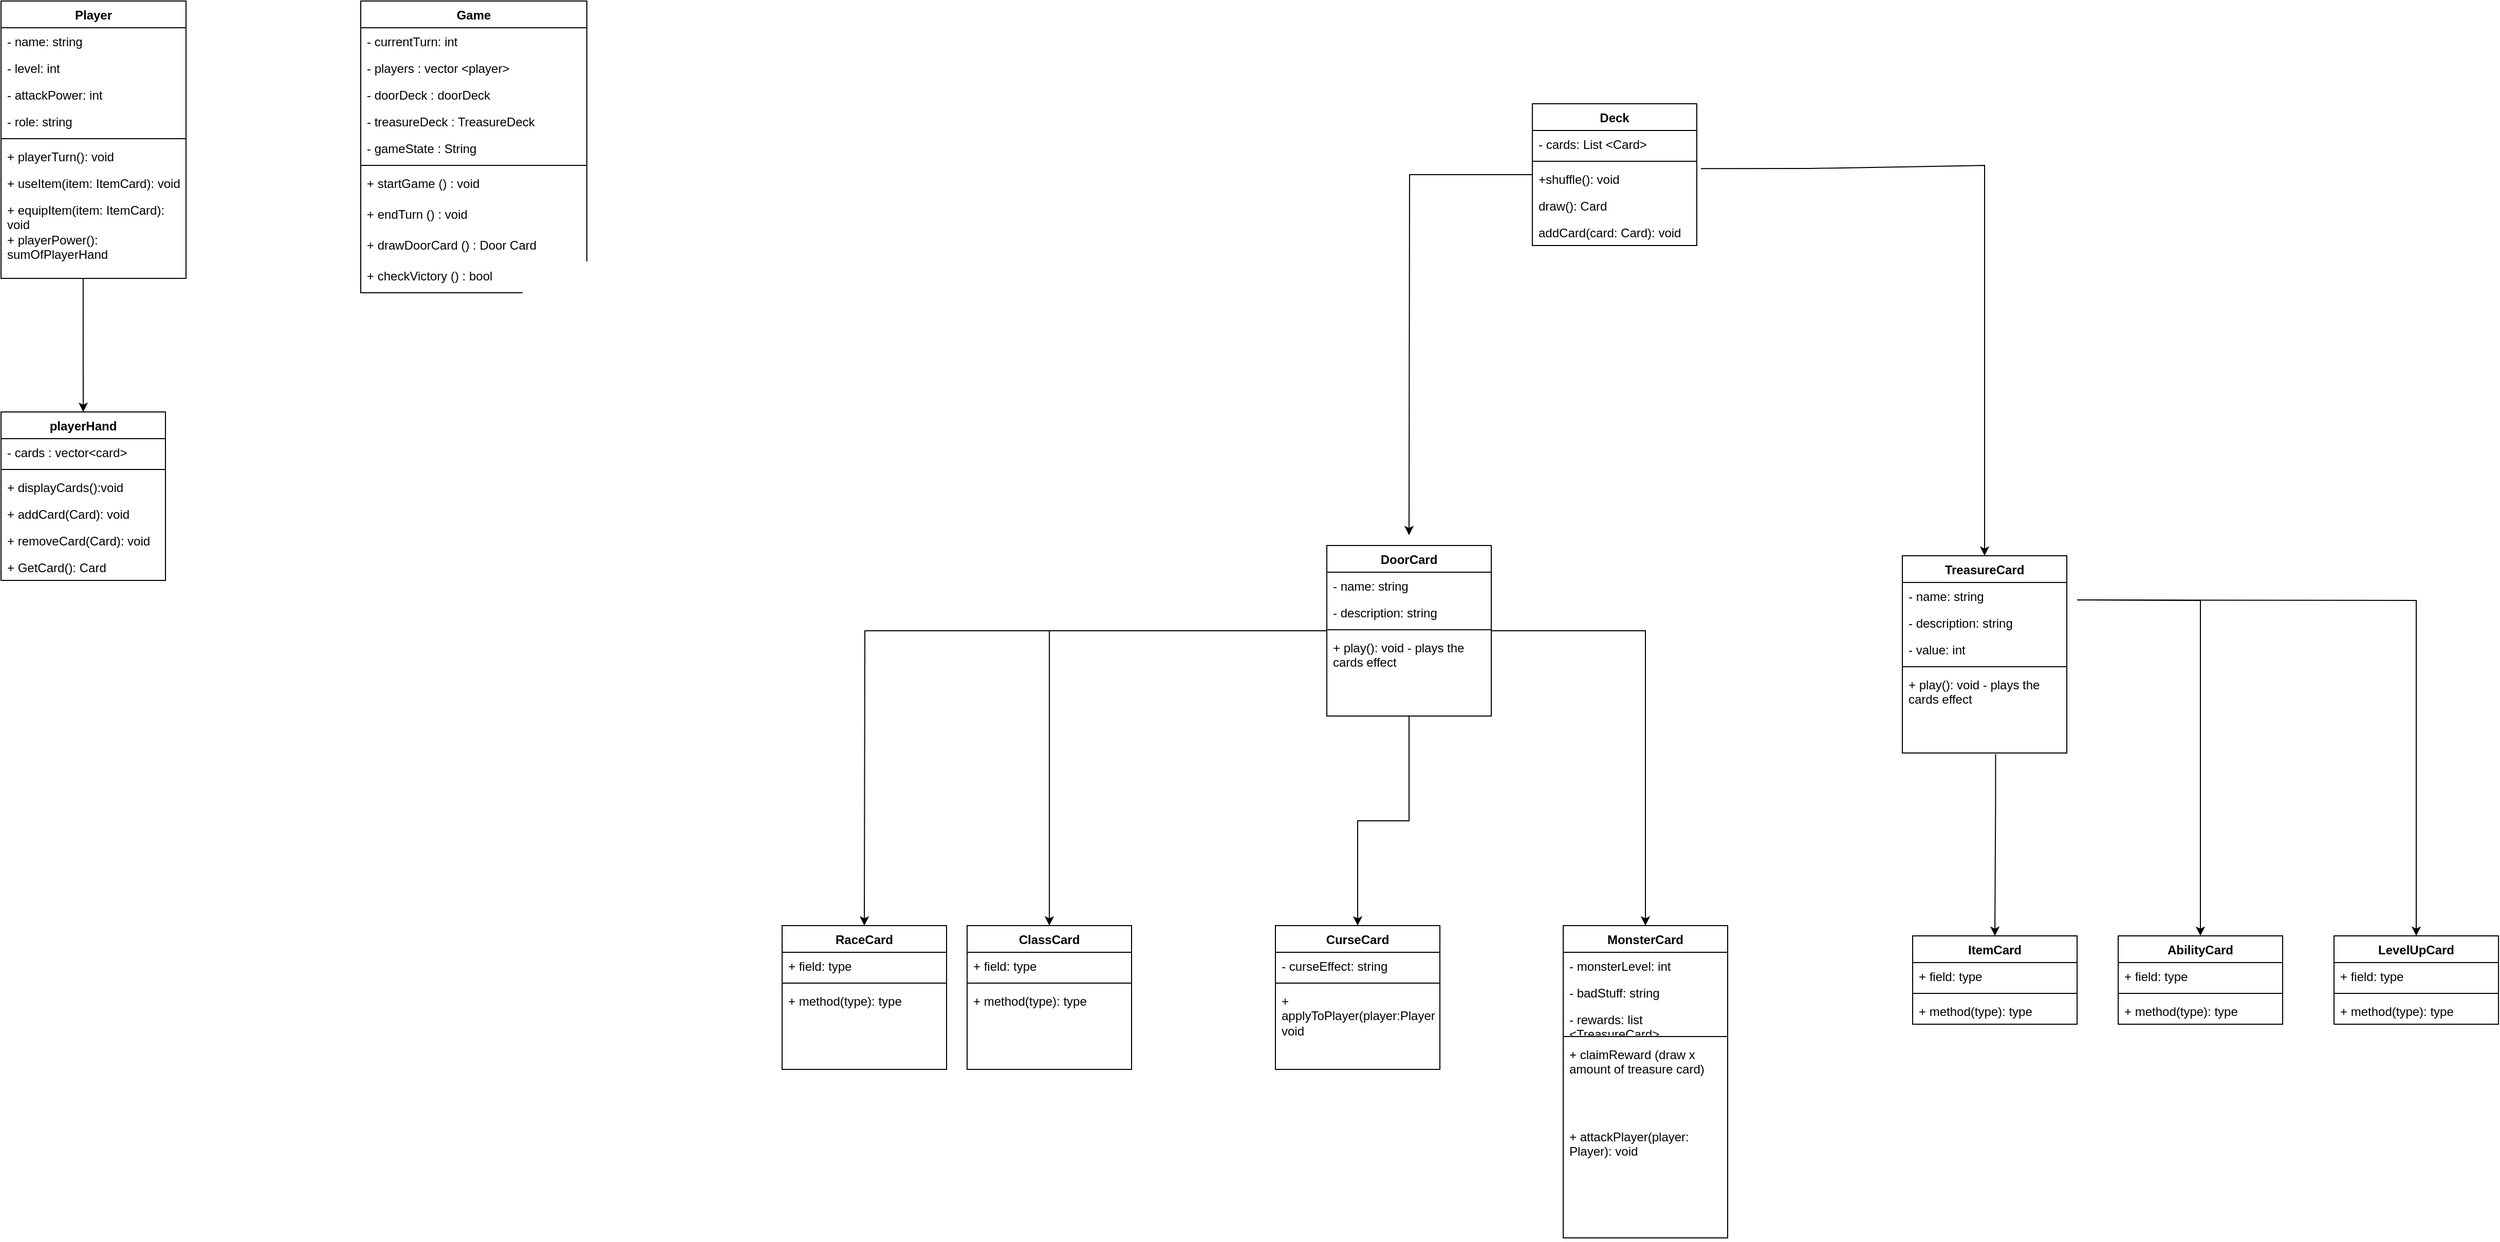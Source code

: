 <mxfile version="24.8.4">
  <diagram id="C5RBs43oDa-KdzZeNtuy" name="Page-1">
    <mxGraphModel dx="402" dy="506" grid="1" gridSize="10" guides="1" tooltips="1" connect="1" arrows="1" fold="1" page="1" pageScale="1" pageWidth="2336" pageHeight="1654" math="0" shadow="0">
      <root>
        <mxCell id="WIyWlLk6GJQsqaUBKTNV-0" />
        <mxCell id="WIyWlLk6GJQsqaUBKTNV-1" parent="WIyWlLk6GJQsqaUBKTNV-0" />
        <mxCell id="wFL-AXxrgNAwJjKeGGwz-96" value="" style="edgeStyle=orthogonalEdgeStyle;rounded=0;orthogonalLoop=1;jettySize=auto;html=1;entryX=0.5;entryY=0;entryDx=0;entryDy=0;exitX=0.444;exitY=1;exitDx=0;exitDy=0;exitPerimeter=0;" edge="1" parent="WIyWlLk6GJQsqaUBKTNV-1" source="wFL-AXxrgNAwJjKeGGwz-129" target="GcMwGe27DSt1S5H5zcHC-14">
          <mxGeometry relative="1" as="geometry">
            <mxPoint x="300.0" y="320.0" as="sourcePoint" />
            <mxPoint x="300" y="500.0" as="targetPoint" />
          </mxGeometry>
        </mxCell>
        <mxCell id="GcMwGe27DSt1S5H5zcHC-0" value="Game" style="swimlane;fontStyle=1;align=center;verticalAlign=top;childLayout=stackLayout;horizontal=1;startSize=26;horizontalStack=0;resizeParent=1;resizeParentMax=0;resizeLast=0;collapsible=1;marginBottom=0;whiteSpace=wrap;html=1;" vertex="1" parent="WIyWlLk6GJQsqaUBKTNV-1">
          <mxGeometry x="570" y="40" width="220" height="284" as="geometry" />
        </mxCell>
        <mxCell id="GcMwGe27DSt1S5H5zcHC-1" value="- currentTurn: int" style="text;strokeColor=none;fillColor=none;align=left;verticalAlign=top;spacingLeft=4;spacingRight=4;overflow=hidden;rotatable=0;points=[[0,0.5],[1,0.5]];portConstraint=eastwest;whiteSpace=wrap;html=1;" vertex="1" parent="GcMwGe27DSt1S5H5zcHC-0">
          <mxGeometry y="26" width="220" height="26" as="geometry" />
        </mxCell>
        <mxCell id="wFL-AXxrgNAwJjKeGGwz-89" value="- players : vector &amp;lt;player&amp;gt;" style="text;strokeColor=none;fillColor=none;align=left;verticalAlign=top;spacingLeft=4;spacingRight=4;overflow=hidden;rotatable=0;points=[[0,0.5],[1,0.5]];portConstraint=eastwest;whiteSpace=wrap;html=1;" vertex="1" parent="GcMwGe27DSt1S5H5zcHC-0">
          <mxGeometry y="52" width="220" height="26" as="geometry" />
        </mxCell>
        <mxCell id="GcMwGe27DSt1S5H5zcHC-6" value="- doorDeck : doorDeck" style="text;strokeColor=none;fillColor=none;align=left;verticalAlign=top;spacingLeft=4;spacingRight=4;overflow=hidden;rotatable=0;points=[[0,0.5],[1,0.5]];portConstraint=eastwest;whiteSpace=wrap;html=1;" vertex="1" parent="GcMwGe27DSt1S5H5zcHC-0">
          <mxGeometry y="78" width="220" height="26" as="geometry" />
        </mxCell>
        <mxCell id="GcMwGe27DSt1S5H5zcHC-7" value="- treasureDeck : TreasureDeck" style="text;strokeColor=none;fillColor=none;align=left;verticalAlign=top;spacingLeft=4;spacingRight=4;overflow=hidden;rotatable=0;points=[[0,0.5],[1,0.5]];portConstraint=eastwest;whiteSpace=wrap;html=1;" vertex="1" parent="GcMwGe27DSt1S5H5zcHC-0">
          <mxGeometry y="104" width="220" height="26" as="geometry" />
        </mxCell>
        <mxCell id="wFL-AXxrgNAwJjKeGGwz-90" value="- gameState : String" style="text;strokeColor=none;fillColor=none;align=left;verticalAlign=top;spacingLeft=4;spacingRight=4;overflow=hidden;rotatable=0;points=[[0,0.5],[1,0.5]];portConstraint=eastwest;whiteSpace=wrap;html=1;" vertex="1" parent="GcMwGe27DSt1S5H5zcHC-0">
          <mxGeometry y="130" width="220" height="26" as="geometry" />
        </mxCell>
        <mxCell id="GcMwGe27DSt1S5H5zcHC-2" value="" style="line;strokeWidth=1;fillColor=none;align=left;verticalAlign=middle;spacingTop=-1;spacingLeft=3;spacingRight=3;rotatable=0;labelPosition=right;points=[];portConstraint=eastwest;strokeColor=inherit;" vertex="1" parent="GcMwGe27DSt1S5H5zcHC-0">
          <mxGeometry y="156" width="220" height="8" as="geometry" />
        </mxCell>
        <mxCell id="GcMwGe27DSt1S5H5zcHC-3" value="&lt;div&gt;+ startGame () : void&lt;/div&gt;" style="text;strokeColor=none;fillColor=none;align=left;verticalAlign=top;spacingLeft=4;spacingRight=4;overflow=hidden;rotatable=0;points=[[0,0.5],[1,0.5]];portConstraint=eastwest;whiteSpace=wrap;html=1;" vertex="1" parent="GcMwGe27DSt1S5H5zcHC-0">
          <mxGeometry y="164" width="220" height="30" as="geometry" />
        </mxCell>
        <mxCell id="GcMwGe27DSt1S5H5zcHC-4" value="+ endTurn () : void" style="text;strokeColor=none;fillColor=none;align=left;verticalAlign=top;spacingLeft=4;spacingRight=4;overflow=hidden;rotatable=0;points=[[0,0.5],[1,0.5]];portConstraint=eastwest;whiteSpace=wrap;html=1;" vertex="1" parent="GcMwGe27DSt1S5H5zcHC-0">
          <mxGeometry y="194" width="220" height="30" as="geometry" />
        </mxCell>
        <mxCell id="GcMwGe27DSt1S5H5zcHC-5" value="+ drawDoorCard () : Door Card" style="text;strokeColor=none;fillColor=none;align=left;verticalAlign=top;spacingLeft=4;spacingRight=4;overflow=hidden;rotatable=0;points=[[0,0.5],[1,0.5]];portConstraint=eastwest;whiteSpace=wrap;html=1;" vertex="1" parent="GcMwGe27DSt1S5H5zcHC-0">
          <mxGeometry y="224" width="220" height="30" as="geometry" />
        </mxCell>
        <mxCell id="wFL-AXxrgNAwJjKeGGwz-91" value="+ checkVictory () : bool" style="text;strokeColor=none;fillColor=none;align=left;verticalAlign=top;spacingLeft=4;spacingRight=4;overflow=hidden;rotatable=0;points=[[0,0.5],[1,0.5]];portConstraint=eastwest;whiteSpace=wrap;html=1;" vertex="1" parent="GcMwGe27DSt1S5H5zcHC-0">
          <mxGeometry y="254" width="220" height="30" as="geometry" />
        </mxCell>
        <mxCell id="wFL-AXxrgNAwJjKeGGwz-46" value="" style="edgeStyle=orthogonalEdgeStyle;rounded=0;orthogonalLoop=1;jettySize=auto;html=1;" edge="1" parent="WIyWlLk6GJQsqaUBKTNV-1" source="wFL-AXxrgNAwJjKeGGwz-21" target="wFL-AXxrgNAwJjKeGGwz-42">
          <mxGeometry relative="1" as="geometry" />
        </mxCell>
        <mxCell id="wFL-AXxrgNAwJjKeGGwz-54" value="" style="edgeStyle=orthogonalEdgeStyle;rounded=0;orthogonalLoop=1;jettySize=auto;html=1;" edge="1" parent="WIyWlLk6GJQsqaUBKTNV-1" source="wFL-AXxrgNAwJjKeGGwz-21" target="wFL-AXxrgNAwJjKeGGwz-50">
          <mxGeometry relative="1" as="geometry" />
        </mxCell>
        <mxCell id="wFL-AXxrgNAwJjKeGGwz-59" value="" style="edgeStyle=orthogonalEdgeStyle;rounded=0;orthogonalLoop=1;jettySize=auto;html=1;" edge="1" parent="WIyWlLk6GJQsqaUBKTNV-1" source="wFL-AXxrgNAwJjKeGGwz-21" target="wFL-AXxrgNAwJjKeGGwz-55">
          <mxGeometry relative="1" as="geometry" />
        </mxCell>
        <mxCell id="wFL-AXxrgNAwJjKeGGwz-64" value="" style="edgeStyle=orthogonalEdgeStyle;rounded=0;orthogonalLoop=1;jettySize=auto;html=1;" edge="1" parent="WIyWlLk6GJQsqaUBKTNV-1" source="wFL-AXxrgNAwJjKeGGwz-21">
          <mxGeometry relative="1" as="geometry">
            <mxPoint x="1060" y="940" as="targetPoint" />
          </mxGeometry>
        </mxCell>
        <mxCell id="wFL-AXxrgNAwJjKeGGwz-21" value="DoorCard" style="swimlane;fontStyle=1;align=center;verticalAlign=top;childLayout=stackLayout;horizontal=1;startSize=26;horizontalStack=0;resizeParent=1;resizeParentMax=0;resizeLast=0;collapsible=1;marginBottom=0;whiteSpace=wrap;html=1;" vertex="1" parent="WIyWlLk6GJQsqaUBKTNV-1">
          <mxGeometry x="1510" y="570" width="160" height="166" as="geometry" />
        </mxCell>
        <mxCell id="wFL-AXxrgNAwJjKeGGwz-22" value="- name: string" style="text;strokeColor=none;fillColor=none;align=left;verticalAlign=top;spacingLeft=4;spacingRight=4;overflow=hidden;rotatable=0;points=[[0,0.5],[1,0.5]];portConstraint=eastwest;whiteSpace=wrap;html=1;" vertex="1" parent="wFL-AXxrgNAwJjKeGGwz-21">
          <mxGeometry y="26" width="160" height="26" as="geometry" />
        </mxCell>
        <mxCell id="wFL-AXxrgNAwJjKeGGwz-144" value="- description: string" style="text;strokeColor=none;fillColor=none;align=left;verticalAlign=top;spacingLeft=4;spacingRight=4;overflow=hidden;rotatable=0;points=[[0,0.5],[1,0.5]];portConstraint=eastwest;whiteSpace=wrap;html=1;" vertex="1" parent="wFL-AXxrgNAwJjKeGGwz-21">
          <mxGeometry y="52" width="160" height="26" as="geometry" />
        </mxCell>
        <mxCell id="wFL-AXxrgNAwJjKeGGwz-23" value="" style="line;strokeWidth=1;fillColor=none;align=left;verticalAlign=middle;spacingTop=-1;spacingLeft=3;spacingRight=3;rotatable=0;labelPosition=right;points=[];portConstraint=eastwest;strokeColor=inherit;" vertex="1" parent="wFL-AXxrgNAwJjKeGGwz-21">
          <mxGeometry y="78" width="160" height="8" as="geometry" />
        </mxCell>
        <mxCell id="wFL-AXxrgNAwJjKeGGwz-24" value="+ play(): void - plays the cards effect" style="text;strokeColor=none;fillColor=none;align=left;verticalAlign=top;spacingLeft=4;spacingRight=4;overflow=hidden;rotatable=0;points=[[0,0.5],[1,0.5]];portConstraint=eastwest;whiteSpace=wrap;html=1;" vertex="1" parent="wFL-AXxrgNAwJjKeGGwz-21">
          <mxGeometry y="86" width="160" height="80" as="geometry" />
        </mxCell>
        <mxCell id="wFL-AXxrgNAwJjKeGGwz-71" value="" style="edgeStyle=orthogonalEdgeStyle;rounded=0;orthogonalLoop=1;jettySize=auto;html=1;exitX=0.567;exitY=1.014;exitDx=0;exitDy=0;exitPerimeter=0;" edge="1" parent="WIyWlLk6GJQsqaUBKTNV-1" source="wFL-AXxrgNAwJjKeGGwz-151" target="wFL-AXxrgNAwJjKeGGwz-67">
          <mxGeometry relative="1" as="geometry">
            <mxPoint x="2160" y="666.0" as="sourcePoint" />
            <Array as="points">
              <mxPoint x="2160" y="820" />
              <mxPoint x="2160" y="820" />
            </Array>
          </mxGeometry>
        </mxCell>
        <mxCell id="wFL-AXxrgNAwJjKeGGwz-78" value="" style="edgeStyle=orthogonalEdgeStyle;rounded=0;orthogonalLoop=1;jettySize=auto;html=1;" edge="1" parent="WIyWlLk6GJQsqaUBKTNV-1" target="wFL-AXxrgNAwJjKeGGwz-74">
          <mxGeometry relative="1" as="geometry">
            <mxPoint x="2240" y="623" as="sourcePoint" />
          </mxGeometry>
        </mxCell>
        <mxCell id="wFL-AXxrgNAwJjKeGGwz-83" value="" style="edgeStyle=orthogonalEdgeStyle;rounded=0;orthogonalLoop=1;jettySize=auto;html=1;" edge="1" parent="WIyWlLk6GJQsqaUBKTNV-1" target="wFL-AXxrgNAwJjKeGGwz-79">
          <mxGeometry relative="1" as="geometry">
            <mxPoint x="2240" y="623" as="sourcePoint" />
          </mxGeometry>
        </mxCell>
        <mxCell id="GcMwGe27DSt1S5H5zcHC-14" value="playerHand" style="swimlane;fontStyle=1;align=center;verticalAlign=top;childLayout=stackLayout;horizontal=1;startSize=26;horizontalStack=0;resizeParent=1;resizeParentMax=0;resizeLast=0;collapsible=1;marginBottom=0;whiteSpace=wrap;html=1;" vertex="1" parent="WIyWlLk6GJQsqaUBKTNV-1">
          <mxGeometry x="220" y="440" width="160" height="164" as="geometry" />
        </mxCell>
        <mxCell id="GcMwGe27DSt1S5H5zcHC-15" value="- cards : vector&amp;lt;card&amp;gt;" style="text;strokeColor=none;fillColor=none;align=left;verticalAlign=top;spacingLeft=4;spacingRight=4;overflow=hidden;rotatable=0;points=[[0,0.5],[1,0.5]];portConstraint=eastwest;whiteSpace=wrap;html=1;" vertex="1" parent="GcMwGe27DSt1S5H5zcHC-14">
          <mxGeometry y="26" width="160" height="26" as="geometry" />
        </mxCell>
        <mxCell id="GcMwGe27DSt1S5H5zcHC-17" value="" style="line;strokeWidth=1;fillColor=none;align=left;verticalAlign=middle;spacingTop=-1;spacingLeft=3;spacingRight=3;rotatable=0;labelPosition=right;points=[];portConstraint=eastwest;strokeColor=inherit;" vertex="1" parent="GcMwGe27DSt1S5H5zcHC-14">
          <mxGeometry y="52" width="160" height="8" as="geometry" />
        </mxCell>
        <mxCell id="GcMwGe27DSt1S5H5zcHC-18" value="&lt;div&gt;+ displayCards():void&lt;br&gt;&lt;/div&gt;" style="text;strokeColor=none;fillColor=none;align=left;verticalAlign=top;spacingLeft=4;spacingRight=4;overflow=hidden;rotatable=0;points=[[0,0.5],[1,0.5]];portConstraint=eastwest;whiteSpace=wrap;html=1;" vertex="1" parent="GcMwGe27DSt1S5H5zcHC-14">
          <mxGeometry y="60" width="160" height="26" as="geometry" />
        </mxCell>
        <mxCell id="GcMwGe27DSt1S5H5zcHC-19" value="&lt;div&gt;+ addCard(Card): void&lt;/div&gt;&lt;div&gt;&lt;br&gt;&lt;/div&gt;" style="text;strokeColor=none;fillColor=none;align=left;verticalAlign=top;spacingLeft=4;spacingRight=4;overflow=hidden;rotatable=0;points=[[0,0.5],[1,0.5]];portConstraint=eastwest;whiteSpace=wrap;html=1;" vertex="1" parent="GcMwGe27DSt1S5H5zcHC-14">
          <mxGeometry y="86" width="160" height="26" as="geometry" />
        </mxCell>
        <mxCell id="GcMwGe27DSt1S5H5zcHC-20" value="+ removeCard(Card): void" style="text;strokeColor=none;fillColor=none;align=left;verticalAlign=top;spacingLeft=4;spacingRight=4;overflow=hidden;rotatable=0;points=[[0,0.5],[1,0.5]];portConstraint=eastwest;whiteSpace=wrap;html=1;" vertex="1" parent="GcMwGe27DSt1S5H5zcHC-14">
          <mxGeometry y="112" width="160" height="26" as="geometry" />
        </mxCell>
        <mxCell id="GcMwGe27DSt1S5H5zcHC-21" value="+ GetCard(): Card" style="text;strokeColor=none;fillColor=none;align=left;verticalAlign=top;spacingLeft=4;spacingRight=4;overflow=hidden;rotatable=0;points=[[0,0.5],[1,0.5]];portConstraint=eastwest;whiteSpace=wrap;html=1;" vertex="1" parent="GcMwGe27DSt1S5H5zcHC-14">
          <mxGeometry y="138" width="160" height="26" as="geometry" />
        </mxCell>
        <mxCell id="wFL-AXxrgNAwJjKeGGwz-42" value="MonsterCard" style="swimlane;fontStyle=1;align=center;verticalAlign=top;childLayout=stackLayout;horizontal=1;startSize=26;horizontalStack=0;resizeParent=1;resizeParentMax=0;resizeLast=0;collapsible=1;marginBottom=0;whiteSpace=wrap;html=1;" vertex="1" parent="WIyWlLk6GJQsqaUBKTNV-1">
          <mxGeometry x="1740" y="940" width="160" height="304" as="geometry" />
        </mxCell>
        <mxCell id="wFL-AXxrgNAwJjKeGGwz-43" value="&lt;div&gt;- monsterLevel: int&lt;/div&gt;" style="text;strokeColor=none;fillColor=none;align=left;verticalAlign=top;spacingLeft=4;spacingRight=4;overflow=hidden;rotatable=0;points=[[0,0.5],[1,0.5]];portConstraint=eastwest;whiteSpace=wrap;html=1;" vertex="1" parent="wFL-AXxrgNAwJjKeGGwz-42">
          <mxGeometry y="26" width="160" height="26" as="geometry" />
        </mxCell>
        <mxCell id="wFL-AXxrgNAwJjKeGGwz-65" value="- badStuff: string" style="text;strokeColor=none;fillColor=none;align=left;verticalAlign=top;spacingLeft=4;spacingRight=4;overflow=hidden;rotatable=0;points=[[0,0.5],[1,0.5]];portConstraint=eastwest;whiteSpace=wrap;html=1;" vertex="1" parent="wFL-AXxrgNAwJjKeGGwz-42">
          <mxGeometry y="52" width="160" height="26" as="geometry" />
        </mxCell>
        <mxCell id="wFL-AXxrgNAwJjKeGGwz-152" value="- rewards: list &amp;lt;TreasureCard&amp;gt;" style="text;strokeColor=none;fillColor=none;align=left;verticalAlign=top;spacingLeft=4;spacingRight=4;overflow=hidden;rotatable=0;points=[[0,0.5],[1,0.5]];portConstraint=eastwest;whiteSpace=wrap;html=1;" vertex="1" parent="wFL-AXxrgNAwJjKeGGwz-42">
          <mxGeometry y="78" width="160" height="26" as="geometry" />
        </mxCell>
        <mxCell id="wFL-AXxrgNAwJjKeGGwz-44" value="" style="line;strokeWidth=1;fillColor=none;align=left;verticalAlign=middle;spacingTop=-1;spacingLeft=3;spacingRight=3;rotatable=0;labelPosition=right;points=[];portConstraint=eastwest;strokeColor=inherit;" vertex="1" parent="wFL-AXxrgNAwJjKeGGwz-42">
          <mxGeometry y="104" width="160" height="8" as="geometry" />
        </mxCell>
        <mxCell id="wFL-AXxrgNAwJjKeGGwz-45" value="+ claimReward (draw x amount of treasure card)" style="text;strokeColor=none;fillColor=none;align=left;verticalAlign=top;spacingLeft=4;spacingRight=4;overflow=hidden;rotatable=0;points=[[0,0.5],[1,0.5]];portConstraint=eastwest;whiteSpace=wrap;html=1;" vertex="1" parent="wFL-AXxrgNAwJjKeGGwz-42">
          <mxGeometry y="112" width="160" height="80" as="geometry" />
        </mxCell>
        <mxCell id="wFL-AXxrgNAwJjKeGGwz-154" value="+ attackPlayer(player: Player): void" style="text;strokeColor=none;fillColor=none;align=left;verticalAlign=top;spacingLeft=4;spacingRight=4;overflow=hidden;rotatable=0;points=[[0,0.5],[1,0.5]];portConstraint=eastwest;whiteSpace=wrap;html=1;" vertex="1" parent="wFL-AXxrgNAwJjKeGGwz-42">
          <mxGeometry y="192" width="160" height="112" as="geometry" />
        </mxCell>
        <mxCell id="wFL-AXxrgNAwJjKeGGwz-50" value="CurseCard" style="swimlane;fontStyle=1;align=center;verticalAlign=top;childLayout=stackLayout;horizontal=1;startSize=26;horizontalStack=0;resizeParent=1;resizeParentMax=0;resizeLast=0;collapsible=1;marginBottom=0;whiteSpace=wrap;html=1;" vertex="1" parent="WIyWlLk6GJQsqaUBKTNV-1">
          <mxGeometry x="1460" y="940" width="160" height="140" as="geometry" />
        </mxCell>
        <mxCell id="wFL-AXxrgNAwJjKeGGwz-51" value="- curseEffect: string" style="text;strokeColor=none;fillColor=none;align=left;verticalAlign=top;spacingLeft=4;spacingRight=4;overflow=hidden;rotatable=0;points=[[0,0.5],[1,0.5]];portConstraint=eastwest;whiteSpace=wrap;html=1;" vertex="1" parent="wFL-AXxrgNAwJjKeGGwz-50">
          <mxGeometry y="26" width="160" height="26" as="geometry" />
        </mxCell>
        <mxCell id="wFL-AXxrgNAwJjKeGGwz-52" value="" style="line;strokeWidth=1;fillColor=none;align=left;verticalAlign=middle;spacingTop=-1;spacingLeft=3;spacingRight=3;rotatable=0;labelPosition=right;points=[];portConstraint=eastwest;strokeColor=inherit;" vertex="1" parent="wFL-AXxrgNAwJjKeGGwz-50">
          <mxGeometry y="52" width="160" height="8" as="geometry" />
        </mxCell>
        <mxCell id="wFL-AXxrgNAwJjKeGGwz-53" value="+ applyToPlayer(player:Player): void" style="text;strokeColor=none;fillColor=none;align=left;verticalAlign=top;spacingLeft=4;spacingRight=4;overflow=hidden;rotatable=0;points=[[0,0.5],[1,0.5]];portConstraint=eastwest;whiteSpace=wrap;html=1;" vertex="1" parent="wFL-AXxrgNAwJjKeGGwz-50">
          <mxGeometry y="60" width="160" height="80" as="geometry" />
        </mxCell>
        <mxCell id="wFL-AXxrgNAwJjKeGGwz-55" value="ClassCard" style="swimlane;fontStyle=1;align=center;verticalAlign=top;childLayout=stackLayout;horizontal=1;startSize=26;horizontalStack=0;resizeParent=1;resizeParentMax=0;resizeLast=0;collapsible=1;marginBottom=0;whiteSpace=wrap;html=1;" vertex="1" parent="WIyWlLk6GJQsqaUBKTNV-1">
          <mxGeometry x="1160" y="940" width="160" height="140" as="geometry" />
        </mxCell>
        <mxCell id="wFL-AXxrgNAwJjKeGGwz-56" value="+ field: type" style="text;strokeColor=none;fillColor=none;align=left;verticalAlign=top;spacingLeft=4;spacingRight=4;overflow=hidden;rotatable=0;points=[[0,0.5],[1,0.5]];portConstraint=eastwest;whiteSpace=wrap;html=1;" vertex="1" parent="wFL-AXxrgNAwJjKeGGwz-55">
          <mxGeometry y="26" width="160" height="26" as="geometry" />
        </mxCell>
        <mxCell id="wFL-AXxrgNAwJjKeGGwz-57" value="" style="line;strokeWidth=1;fillColor=none;align=left;verticalAlign=middle;spacingTop=-1;spacingLeft=3;spacingRight=3;rotatable=0;labelPosition=right;points=[];portConstraint=eastwest;strokeColor=inherit;" vertex="1" parent="wFL-AXxrgNAwJjKeGGwz-55">
          <mxGeometry y="52" width="160" height="8" as="geometry" />
        </mxCell>
        <mxCell id="wFL-AXxrgNAwJjKeGGwz-58" value="+ method(type): type" style="text;strokeColor=none;fillColor=none;align=left;verticalAlign=top;spacingLeft=4;spacingRight=4;overflow=hidden;rotatable=0;points=[[0,0.5],[1,0.5]];portConstraint=eastwest;whiteSpace=wrap;html=1;" vertex="1" parent="wFL-AXxrgNAwJjKeGGwz-55">
          <mxGeometry y="60" width="160" height="80" as="geometry" />
        </mxCell>
        <mxCell id="wFL-AXxrgNAwJjKeGGwz-60" value="RaceCard" style="swimlane;fontStyle=1;align=center;verticalAlign=top;childLayout=stackLayout;horizontal=1;startSize=26;horizontalStack=0;resizeParent=1;resizeParentMax=0;resizeLast=0;collapsible=1;marginBottom=0;whiteSpace=wrap;html=1;" vertex="1" parent="WIyWlLk6GJQsqaUBKTNV-1">
          <mxGeometry x="980" y="940" width="160" height="140" as="geometry" />
        </mxCell>
        <mxCell id="wFL-AXxrgNAwJjKeGGwz-61" value="+ field: type" style="text;strokeColor=none;fillColor=none;align=left;verticalAlign=top;spacingLeft=4;spacingRight=4;overflow=hidden;rotatable=0;points=[[0,0.5],[1,0.5]];portConstraint=eastwest;whiteSpace=wrap;html=1;" vertex="1" parent="wFL-AXxrgNAwJjKeGGwz-60">
          <mxGeometry y="26" width="160" height="26" as="geometry" />
        </mxCell>
        <mxCell id="wFL-AXxrgNAwJjKeGGwz-62" value="" style="line;strokeWidth=1;fillColor=none;align=left;verticalAlign=middle;spacingTop=-1;spacingLeft=3;spacingRight=3;rotatable=0;labelPosition=right;points=[];portConstraint=eastwest;strokeColor=inherit;" vertex="1" parent="wFL-AXxrgNAwJjKeGGwz-60">
          <mxGeometry y="52" width="160" height="8" as="geometry" />
        </mxCell>
        <mxCell id="wFL-AXxrgNAwJjKeGGwz-63" value="+ method(type): type" style="text;strokeColor=none;fillColor=none;align=left;verticalAlign=top;spacingLeft=4;spacingRight=4;overflow=hidden;rotatable=0;points=[[0,0.5],[1,0.5]];portConstraint=eastwest;whiteSpace=wrap;html=1;" vertex="1" parent="wFL-AXxrgNAwJjKeGGwz-60">
          <mxGeometry y="60" width="160" height="80" as="geometry" />
        </mxCell>
        <mxCell id="wFL-AXxrgNAwJjKeGGwz-67" value="ItemCard" style="swimlane;fontStyle=1;align=center;verticalAlign=top;childLayout=stackLayout;horizontal=1;startSize=26;horizontalStack=0;resizeParent=1;resizeParentMax=0;resizeLast=0;collapsible=1;marginBottom=0;whiteSpace=wrap;html=1;" vertex="1" parent="WIyWlLk6GJQsqaUBKTNV-1">
          <mxGeometry x="2080" y="950" width="160" height="86" as="geometry" />
        </mxCell>
        <mxCell id="wFL-AXxrgNAwJjKeGGwz-68" value="+ field: type" style="text;strokeColor=none;fillColor=none;align=left;verticalAlign=top;spacingLeft=4;spacingRight=4;overflow=hidden;rotatable=0;points=[[0,0.5],[1,0.5]];portConstraint=eastwest;whiteSpace=wrap;html=1;" vertex="1" parent="wFL-AXxrgNAwJjKeGGwz-67">
          <mxGeometry y="26" width="160" height="26" as="geometry" />
        </mxCell>
        <mxCell id="wFL-AXxrgNAwJjKeGGwz-69" value="" style="line;strokeWidth=1;fillColor=none;align=left;verticalAlign=middle;spacingTop=-1;spacingLeft=3;spacingRight=3;rotatable=0;labelPosition=right;points=[];portConstraint=eastwest;strokeColor=inherit;" vertex="1" parent="wFL-AXxrgNAwJjKeGGwz-67">
          <mxGeometry y="52" width="160" height="8" as="geometry" />
        </mxCell>
        <mxCell id="wFL-AXxrgNAwJjKeGGwz-70" value="+ method(type): type" style="text;strokeColor=none;fillColor=none;align=left;verticalAlign=top;spacingLeft=4;spacingRight=4;overflow=hidden;rotatable=0;points=[[0,0.5],[1,0.5]];portConstraint=eastwest;whiteSpace=wrap;html=1;" vertex="1" parent="wFL-AXxrgNAwJjKeGGwz-67">
          <mxGeometry y="60" width="160" height="26" as="geometry" />
        </mxCell>
        <mxCell id="wFL-AXxrgNAwJjKeGGwz-74" value="AbilityCard" style="swimlane;fontStyle=1;align=center;verticalAlign=top;childLayout=stackLayout;horizontal=1;startSize=26;horizontalStack=0;resizeParent=1;resizeParentMax=0;resizeLast=0;collapsible=1;marginBottom=0;whiteSpace=wrap;html=1;" vertex="1" parent="WIyWlLk6GJQsqaUBKTNV-1">
          <mxGeometry x="2280" y="950" width="160" height="86" as="geometry" />
        </mxCell>
        <mxCell id="wFL-AXxrgNAwJjKeGGwz-75" value="+ field: type" style="text;strokeColor=none;fillColor=none;align=left;verticalAlign=top;spacingLeft=4;spacingRight=4;overflow=hidden;rotatable=0;points=[[0,0.5],[1,0.5]];portConstraint=eastwest;whiteSpace=wrap;html=1;" vertex="1" parent="wFL-AXxrgNAwJjKeGGwz-74">
          <mxGeometry y="26" width="160" height="26" as="geometry" />
        </mxCell>
        <mxCell id="wFL-AXxrgNAwJjKeGGwz-76" value="" style="line;strokeWidth=1;fillColor=none;align=left;verticalAlign=middle;spacingTop=-1;spacingLeft=3;spacingRight=3;rotatable=0;labelPosition=right;points=[];portConstraint=eastwest;strokeColor=inherit;" vertex="1" parent="wFL-AXxrgNAwJjKeGGwz-74">
          <mxGeometry y="52" width="160" height="8" as="geometry" />
        </mxCell>
        <mxCell id="wFL-AXxrgNAwJjKeGGwz-77" value="+ method(type): type" style="text;strokeColor=none;fillColor=none;align=left;verticalAlign=top;spacingLeft=4;spacingRight=4;overflow=hidden;rotatable=0;points=[[0,0.5],[1,0.5]];portConstraint=eastwest;whiteSpace=wrap;html=1;" vertex="1" parent="wFL-AXxrgNAwJjKeGGwz-74">
          <mxGeometry y="60" width="160" height="26" as="geometry" />
        </mxCell>
        <mxCell id="wFL-AXxrgNAwJjKeGGwz-79" value="LevelUpCard" style="swimlane;fontStyle=1;align=center;verticalAlign=top;childLayout=stackLayout;horizontal=1;startSize=26;horizontalStack=0;resizeParent=1;resizeParentMax=0;resizeLast=0;collapsible=1;marginBottom=0;whiteSpace=wrap;html=1;" vertex="1" parent="WIyWlLk6GJQsqaUBKTNV-1">
          <mxGeometry x="2490" y="950" width="160" height="86" as="geometry" />
        </mxCell>
        <mxCell id="wFL-AXxrgNAwJjKeGGwz-80" value="+ field: type" style="text;strokeColor=none;fillColor=none;align=left;verticalAlign=top;spacingLeft=4;spacingRight=4;overflow=hidden;rotatable=0;points=[[0,0.5],[1,0.5]];portConstraint=eastwest;whiteSpace=wrap;html=1;" vertex="1" parent="wFL-AXxrgNAwJjKeGGwz-79">
          <mxGeometry y="26" width="160" height="26" as="geometry" />
        </mxCell>
        <mxCell id="wFL-AXxrgNAwJjKeGGwz-81" value="" style="line;strokeWidth=1;fillColor=none;align=left;verticalAlign=middle;spacingTop=-1;spacingLeft=3;spacingRight=3;rotatable=0;labelPosition=right;points=[];portConstraint=eastwest;strokeColor=inherit;" vertex="1" parent="wFL-AXxrgNAwJjKeGGwz-79">
          <mxGeometry y="52" width="160" height="8" as="geometry" />
        </mxCell>
        <mxCell id="wFL-AXxrgNAwJjKeGGwz-82" value="+ method(type): type" style="text;strokeColor=none;fillColor=none;align=left;verticalAlign=top;spacingLeft=4;spacingRight=4;overflow=hidden;rotatable=0;points=[[0,0.5],[1,0.5]];portConstraint=eastwest;whiteSpace=wrap;html=1;" vertex="1" parent="wFL-AXxrgNAwJjKeGGwz-79">
          <mxGeometry y="60" width="160" height="26" as="geometry" />
        </mxCell>
        <mxCell id="wFL-AXxrgNAwJjKeGGwz-121" value="Player" style="swimlane;fontStyle=1;align=center;verticalAlign=top;childLayout=stackLayout;horizontal=1;startSize=26;horizontalStack=0;resizeParent=1;resizeParentMax=0;resizeLast=0;collapsible=1;marginBottom=0;whiteSpace=wrap;html=1;" vertex="1" parent="WIyWlLk6GJQsqaUBKTNV-1">
          <mxGeometry x="220" y="40" width="180" height="270" as="geometry" />
        </mxCell>
        <mxCell id="wFL-AXxrgNAwJjKeGGwz-125" value="- name: string" style="text;strokeColor=none;fillColor=none;align=left;verticalAlign=top;spacingLeft=4;spacingRight=4;overflow=hidden;rotatable=0;points=[[0,0.5],[1,0.5]];portConstraint=eastwest;whiteSpace=wrap;html=1;" vertex="1" parent="wFL-AXxrgNAwJjKeGGwz-121">
          <mxGeometry y="26" width="180" height="26" as="geometry" />
        </mxCell>
        <mxCell id="wFL-AXxrgNAwJjKeGGwz-126" value="- level: int" style="text;strokeColor=none;fillColor=none;align=left;verticalAlign=top;spacingLeft=4;spacingRight=4;overflow=hidden;rotatable=0;points=[[0,0.5],[1,0.5]];portConstraint=eastwest;whiteSpace=wrap;html=1;" vertex="1" parent="wFL-AXxrgNAwJjKeGGwz-121">
          <mxGeometry y="52" width="180" height="26" as="geometry" />
        </mxCell>
        <mxCell id="wFL-AXxrgNAwJjKeGGwz-127" value="- attackPower: int" style="text;strokeColor=none;fillColor=none;align=left;verticalAlign=top;spacingLeft=4;spacingRight=4;overflow=hidden;rotatable=0;points=[[0,0.5],[1,0.5]];portConstraint=eastwest;whiteSpace=wrap;html=1;" vertex="1" parent="wFL-AXxrgNAwJjKeGGwz-121">
          <mxGeometry y="78" width="180" height="26" as="geometry" />
        </mxCell>
        <mxCell id="wFL-AXxrgNAwJjKeGGwz-122" value="- role: string" style="text;strokeColor=none;fillColor=none;align=left;verticalAlign=top;spacingLeft=4;spacingRight=4;overflow=hidden;rotatable=0;points=[[0,0.5],[1,0.5]];portConstraint=eastwest;whiteSpace=wrap;html=1;" vertex="1" parent="wFL-AXxrgNAwJjKeGGwz-121">
          <mxGeometry y="104" width="180" height="26" as="geometry" />
        </mxCell>
        <mxCell id="wFL-AXxrgNAwJjKeGGwz-123" value="" style="line;strokeWidth=1;fillColor=none;align=left;verticalAlign=middle;spacingTop=-1;spacingLeft=3;spacingRight=3;rotatable=0;labelPosition=right;points=[];portConstraint=eastwest;strokeColor=inherit;" vertex="1" parent="wFL-AXxrgNAwJjKeGGwz-121">
          <mxGeometry y="130" width="180" height="8" as="geometry" />
        </mxCell>
        <mxCell id="wFL-AXxrgNAwJjKeGGwz-128" value="+ playerTurn(): void" style="text;strokeColor=none;fillColor=none;align=left;verticalAlign=top;spacingLeft=4;spacingRight=4;overflow=hidden;rotatable=0;points=[[0,0.5],[1,0.5]];portConstraint=eastwest;whiteSpace=wrap;html=1;" vertex="1" parent="wFL-AXxrgNAwJjKeGGwz-121">
          <mxGeometry y="138" width="180" height="26" as="geometry" />
        </mxCell>
        <mxCell id="wFL-AXxrgNAwJjKeGGwz-124" value="+ useItem(item: ItemCard): void" style="text;strokeColor=none;fillColor=none;align=left;verticalAlign=top;spacingLeft=4;spacingRight=4;overflow=hidden;rotatable=0;points=[[0,0.5],[1,0.5]];portConstraint=eastwest;whiteSpace=wrap;html=1;" vertex="1" parent="wFL-AXxrgNAwJjKeGGwz-121">
          <mxGeometry y="164" width="180" height="26" as="geometry" />
        </mxCell>
        <mxCell id="wFL-AXxrgNAwJjKeGGwz-129" value="+ equipItem(item: ItemCard): void&lt;div&gt;+ playerPower(): sumOfPlayerHand&lt;br&gt;&lt;div&gt;&lt;div&gt;&lt;br&gt;&lt;/div&gt;&lt;/div&gt;&lt;/div&gt;" style="text;strokeColor=none;fillColor=none;align=left;verticalAlign=top;spacingLeft=4;spacingRight=4;overflow=hidden;rotatable=0;points=[[0,0.5],[1,0.5]];portConstraint=eastwest;whiteSpace=wrap;html=1;" vertex="1" parent="wFL-AXxrgNAwJjKeGGwz-121">
          <mxGeometry y="190" width="180" height="80" as="geometry" />
        </mxCell>
        <mxCell id="wFL-AXxrgNAwJjKeGGwz-142" value="" style="edgeStyle=orthogonalEdgeStyle;rounded=0;orthogonalLoop=1;jettySize=auto;html=1;" edge="1" parent="WIyWlLk6GJQsqaUBKTNV-1" source="wFL-AXxrgNAwJjKeGGwz-130">
          <mxGeometry relative="1" as="geometry">
            <mxPoint x="1590" y="560" as="targetPoint" />
          </mxGeometry>
        </mxCell>
        <mxCell id="wFL-AXxrgNAwJjKeGGwz-130" value="Deck" style="swimlane;fontStyle=1;align=center;verticalAlign=top;childLayout=stackLayout;horizontal=1;startSize=26;horizontalStack=0;resizeParent=1;resizeParentMax=0;resizeLast=0;collapsible=1;marginBottom=0;whiteSpace=wrap;html=1;" vertex="1" parent="WIyWlLk6GJQsqaUBKTNV-1">
          <mxGeometry x="1710" y="140" width="160" height="138" as="geometry" />
        </mxCell>
        <mxCell id="wFL-AXxrgNAwJjKeGGwz-131" value="- cards: List &amp;lt;Card&amp;gt;" style="text;strokeColor=none;fillColor=none;align=left;verticalAlign=top;spacingLeft=4;spacingRight=4;overflow=hidden;rotatable=0;points=[[0,0.5],[1,0.5]];portConstraint=eastwest;whiteSpace=wrap;html=1;" vertex="1" parent="wFL-AXxrgNAwJjKeGGwz-130">
          <mxGeometry y="26" width="160" height="26" as="geometry" />
        </mxCell>
        <mxCell id="wFL-AXxrgNAwJjKeGGwz-132" value="" style="line;strokeWidth=1;fillColor=none;align=left;verticalAlign=middle;spacingTop=-1;spacingLeft=3;spacingRight=3;rotatable=0;labelPosition=right;points=[];portConstraint=eastwest;strokeColor=inherit;" vertex="1" parent="wFL-AXxrgNAwJjKeGGwz-130">
          <mxGeometry y="52" width="160" height="8" as="geometry" />
        </mxCell>
        <mxCell id="wFL-AXxrgNAwJjKeGGwz-133" value="+shuffle(): void" style="text;strokeColor=none;fillColor=none;align=left;verticalAlign=top;spacingLeft=4;spacingRight=4;overflow=hidden;rotatable=0;points=[[0,0.5],[1,0.5]];portConstraint=eastwest;whiteSpace=wrap;html=1;" vertex="1" parent="wFL-AXxrgNAwJjKeGGwz-130">
          <mxGeometry y="60" width="160" height="26" as="geometry" />
        </mxCell>
        <mxCell id="wFL-AXxrgNAwJjKeGGwz-134" value="draw(): Card" style="text;strokeColor=none;fillColor=none;align=left;verticalAlign=top;spacingLeft=4;spacingRight=4;overflow=hidden;rotatable=0;points=[[0,0.5],[1,0.5]];portConstraint=eastwest;whiteSpace=wrap;html=1;" vertex="1" parent="wFL-AXxrgNAwJjKeGGwz-130">
          <mxGeometry y="86" width="160" height="26" as="geometry" />
        </mxCell>
        <mxCell id="wFL-AXxrgNAwJjKeGGwz-135" value="addCard(card: Card): void" style="text;strokeColor=none;fillColor=none;align=left;verticalAlign=top;spacingLeft=4;spacingRight=4;overflow=hidden;rotatable=0;points=[[0,0.5],[1,0.5]];portConstraint=eastwest;whiteSpace=wrap;html=1;" vertex="1" parent="wFL-AXxrgNAwJjKeGGwz-130">
          <mxGeometry y="112" width="160" height="26" as="geometry" />
        </mxCell>
        <mxCell id="wFL-AXxrgNAwJjKeGGwz-143" value="" style="endArrow=classic;html=1;rounded=0;entryX=0.5;entryY=0;entryDx=0;entryDy=0;exitX=1.025;exitY=0.12;exitDx=0;exitDy=0;exitPerimeter=0;" edge="1" parent="WIyWlLk6GJQsqaUBKTNV-1" source="wFL-AXxrgNAwJjKeGGwz-133" target="wFL-AXxrgNAwJjKeGGwz-146">
          <mxGeometry width="50" height="50" relative="1" as="geometry">
            <mxPoint x="1770" y="580" as="sourcePoint" />
            <mxPoint x="1980" y="570" as="targetPoint" />
            <Array as="points">
              <mxPoint x="1980" y="203" />
              <mxPoint x="2150" y="200" />
            </Array>
          </mxGeometry>
        </mxCell>
        <mxCell id="wFL-AXxrgNAwJjKeGGwz-146" value="TreasureCard" style="swimlane;fontStyle=1;align=center;verticalAlign=top;childLayout=stackLayout;horizontal=1;startSize=26;horizontalStack=0;resizeParent=1;resizeParentMax=0;resizeLast=0;collapsible=1;marginBottom=0;whiteSpace=wrap;html=1;" vertex="1" parent="WIyWlLk6GJQsqaUBKTNV-1">
          <mxGeometry x="2070" y="580" width="160" height="192" as="geometry" />
        </mxCell>
        <mxCell id="wFL-AXxrgNAwJjKeGGwz-147" value="- name: string" style="text;strokeColor=none;fillColor=none;align=left;verticalAlign=top;spacingLeft=4;spacingRight=4;overflow=hidden;rotatable=0;points=[[0,0.5],[1,0.5]];portConstraint=eastwest;whiteSpace=wrap;html=1;" vertex="1" parent="wFL-AXxrgNAwJjKeGGwz-146">
          <mxGeometry y="26" width="160" height="26" as="geometry" />
        </mxCell>
        <mxCell id="wFL-AXxrgNAwJjKeGGwz-148" value="- description: string" style="text;strokeColor=none;fillColor=none;align=left;verticalAlign=top;spacingLeft=4;spacingRight=4;overflow=hidden;rotatable=0;points=[[0,0.5],[1,0.5]];portConstraint=eastwest;whiteSpace=wrap;html=1;" vertex="1" parent="wFL-AXxrgNAwJjKeGGwz-146">
          <mxGeometry y="52" width="160" height="26" as="geometry" />
        </mxCell>
        <mxCell id="wFL-AXxrgNAwJjKeGGwz-149" value="- value: int" style="text;strokeColor=none;fillColor=none;align=left;verticalAlign=top;spacingLeft=4;spacingRight=4;overflow=hidden;rotatable=0;points=[[0,0.5],[1,0.5]];portConstraint=eastwest;whiteSpace=wrap;html=1;" vertex="1" parent="wFL-AXxrgNAwJjKeGGwz-146">
          <mxGeometry y="78" width="160" height="26" as="geometry" />
        </mxCell>
        <mxCell id="wFL-AXxrgNAwJjKeGGwz-150" value="" style="line;strokeWidth=1;fillColor=none;align=left;verticalAlign=middle;spacingTop=-1;spacingLeft=3;spacingRight=3;rotatable=0;labelPosition=right;points=[];portConstraint=eastwest;strokeColor=inherit;" vertex="1" parent="wFL-AXxrgNAwJjKeGGwz-146">
          <mxGeometry y="104" width="160" height="8" as="geometry" />
        </mxCell>
        <mxCell id="wFL-AXxrgNAwJjKeGGwz-151" value="+ play(): void - plays the cards effect" style="text;strokeColor=none;fillColor=none;align=left;verticalAlign=top;spacingLeft=4;spacingRight=4;overflow=hidden;rotatable=0;points=[[0,0.5],[1,0.5]];portConstraint=eastwest;whiteSpace=wrap;html=1;" vertex="1" parent="wFL-AXxrgNAwJjKeGGwz-146">
          <mxGeometry y="112" width="160" height="80" as="geometry" />
        </mxCell>
      </root>
    </mxGraphModel>
  </diagram>
</mxfile>
